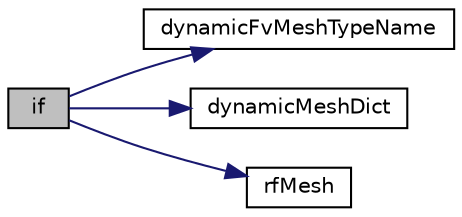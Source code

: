 digraph "if"
{
 // LATEX_PDF_SIZE
  edge [fontname="Helvetica",fontsize="10",labelfontname="Helvetica",labelfontsize="10"];
  node [fontname="Helvetica",fontsize="10",shape=record];
  rankdir="LR";
  Node1 [label="if",height=0.2,width=0.4,color="black", fillcolor="grey75", style="filled", fontcolor="black",tooltip=" "];
  Node1 -> Node2 [color="midnightblue",fontsize="10",style="solid",fontname="Helvetica"];
  Node2 [label="dynamicFvMeshTypeName",height=0.2,width=0.4,color="black", fillcolor="white", style="filled",URL="$HFDIBDEMFoam_2readDynMeshDict_8H.html#ae181e00dfdfcdc8555dc6c71e3e2bb1b",tooltip=" "];
  Node1 -> Node3 [color="midnightblue",fontsize="10",style="solid",fontname="Helvetica"];
  Node3 [label="dynamicMeshDict",height=0.2,width=0.4,color="black", fillcolor="white", style="filled",URL="$HFDIBDEMFoam_2readDynMeshDict_8H.html#a92ce7a926a5fdfa4bb0946576658b265",tooltip=" "];
  Node1 -> Node4 [color="midnightblue",fontsize="10",style="solid",fontname="Helvetica"];
  Node4 [label="rfMesh",height=0.2,width=0.4,color="black", fillcolor="white", style="filled",URL="$pimpleHFDIBFoam_2readDynMeshDict_8H.html#a6240e29cd77bd9945f5a0f6e7ef8ec36",tooltip=" "];
}
